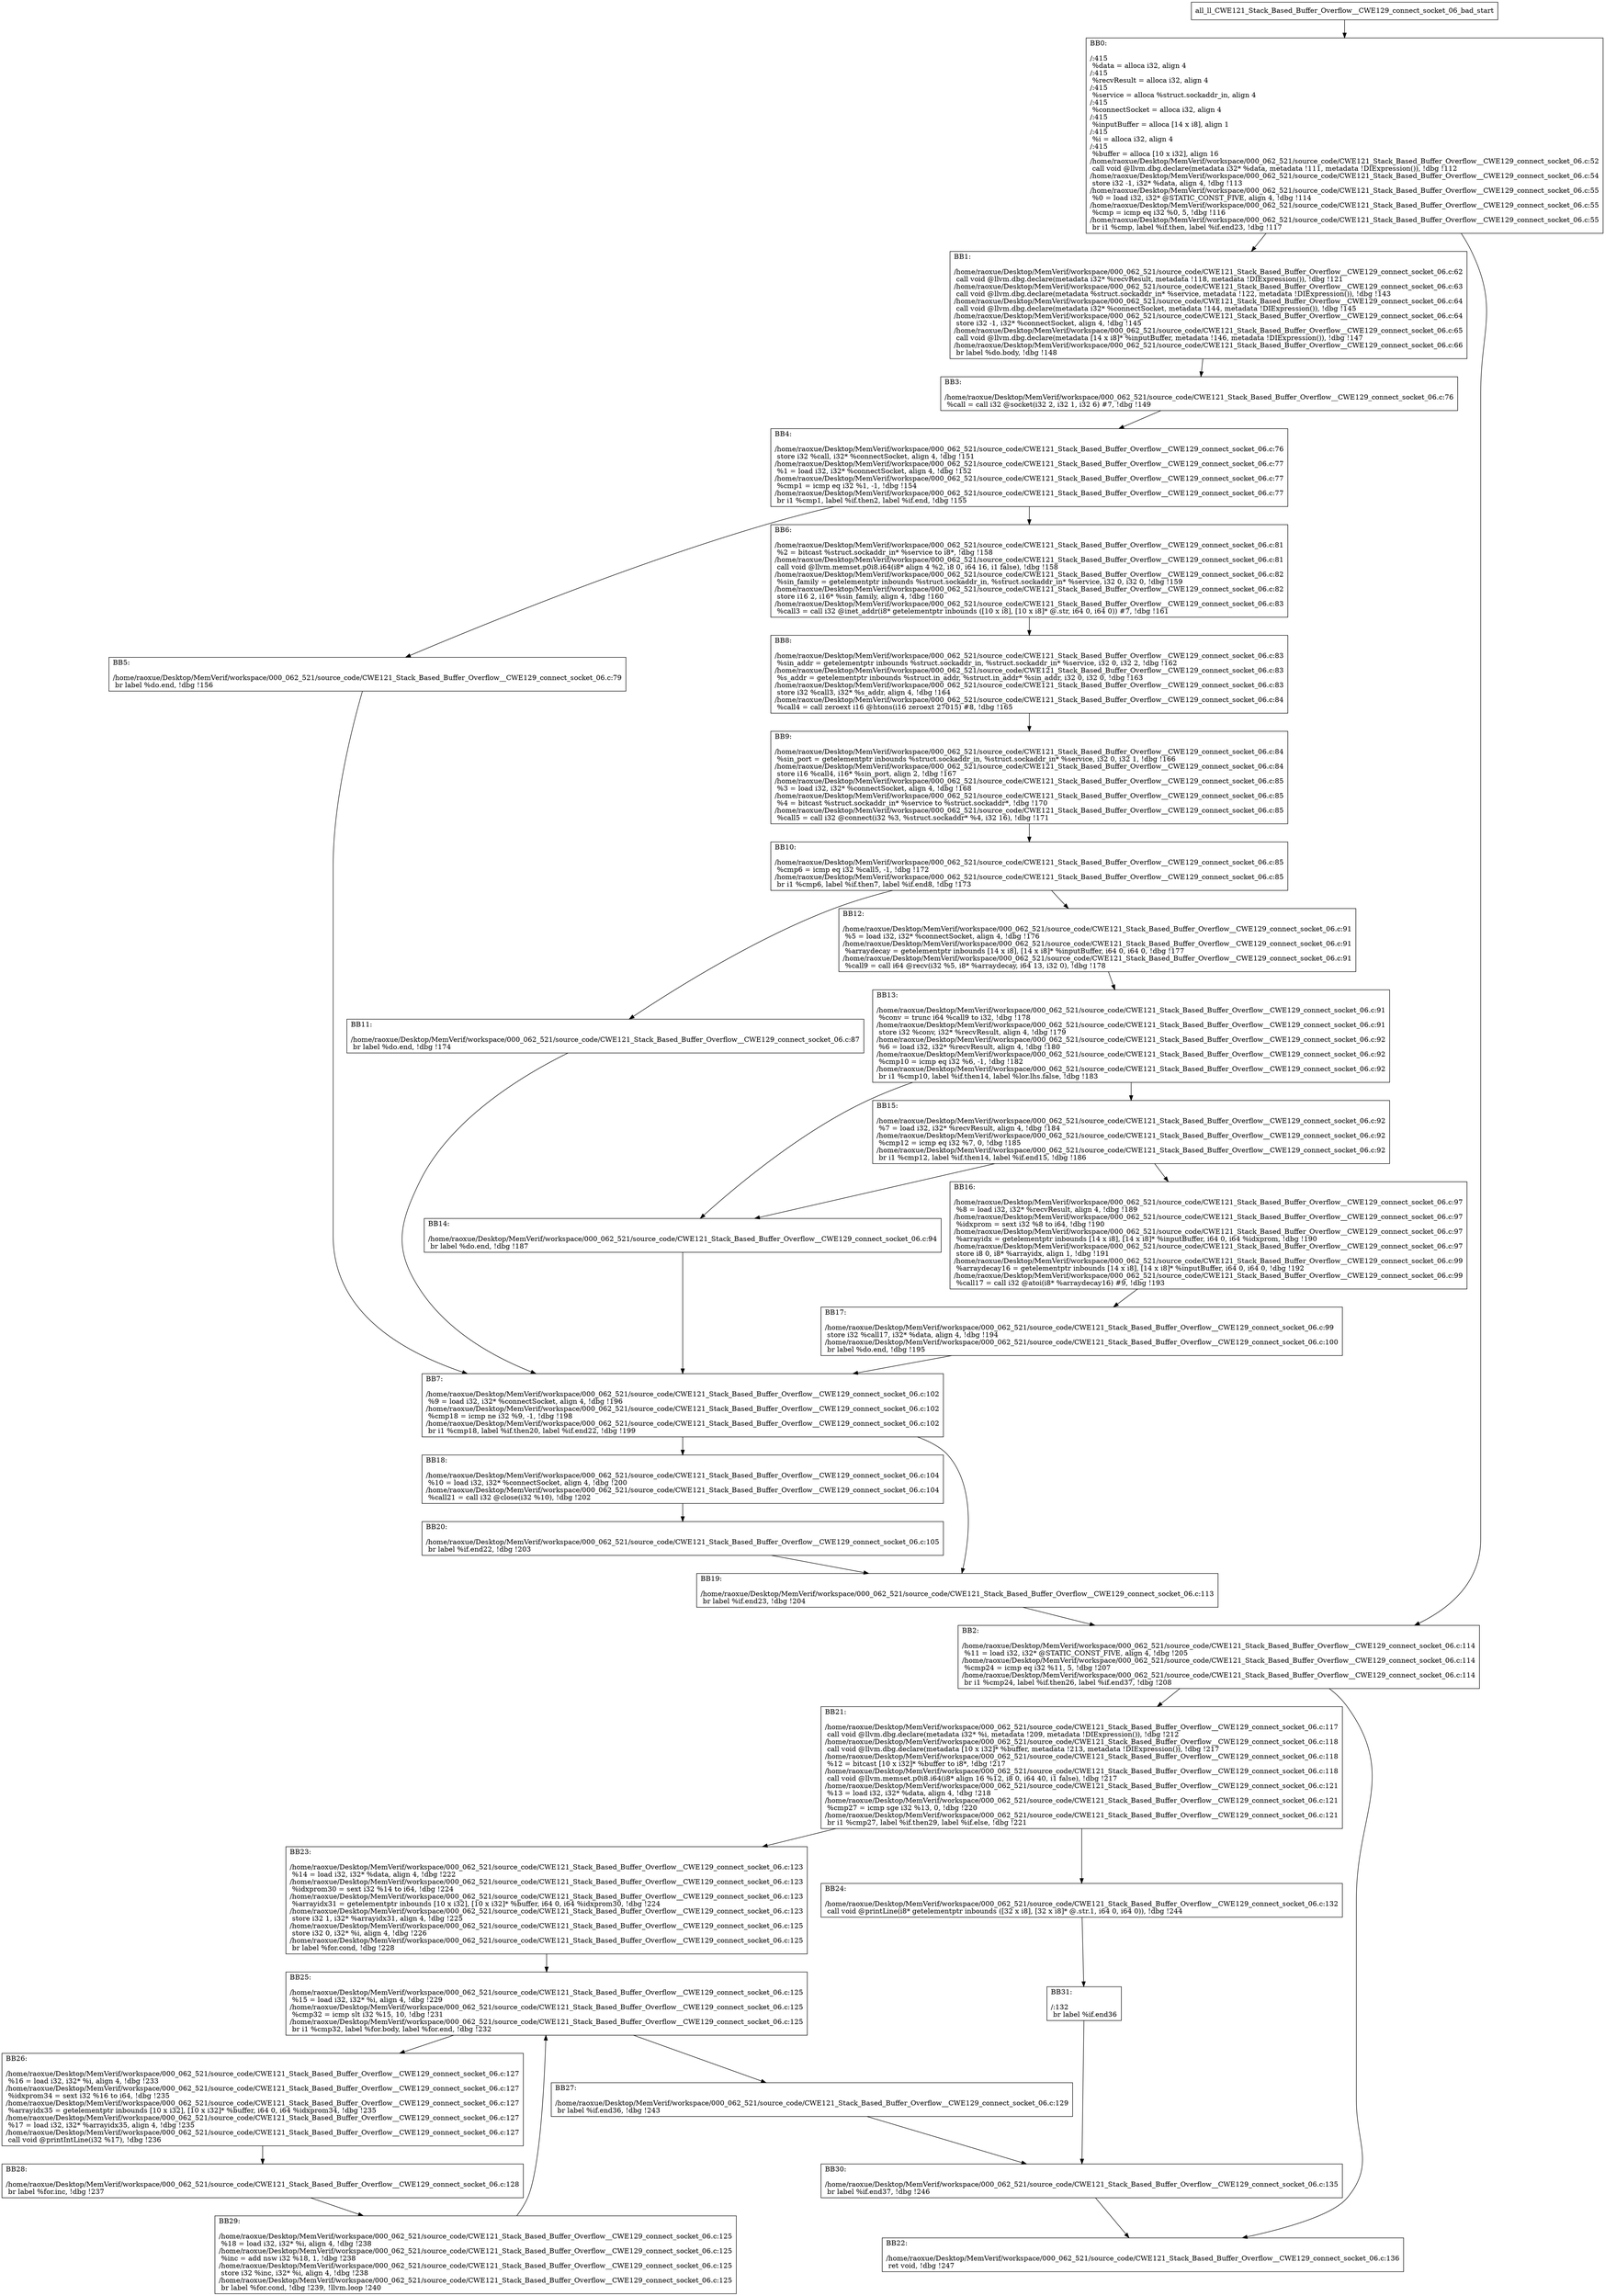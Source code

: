 digraph "CFG for'all_ll_CWE121_Stack_Based_Buffer_Overflow__CWE129_connect_socket_06_bad' function" {
	BBall_ll_CWE121_Stack_Based_Buffer_Overflow__CWE129_connect_socket_06_bad_start[shape=record,label="{all_ll_CWE121_Stack_Based_Buffer_Overflow__CWE129_connect_socket_06_bad_start}"];
	BBall_ll_CWE121_Stack_Based_Buffer_Overflow__CWE129_connect_socket_06_bad_start-> all_ll_CWE121_Stack_Based_Buffer_Overflow__CWE129_connect_socket_06_badBB0;
	all_ll_CWE121_Stack_Based_Buffer_Overflow__CWE129_connect_socket_06_badBB0 [shape=record, label="{BB0:\l\l/:415\l
  %data = alloca i32, align 4\l
/:415\l
  %recvResult = alloca i32, align 4\l
/:415\l
  %service = alloca %struct.sockaddr_in, align 4\l
/:415\l
  %connectSocket = alloca i32, align 4\l
/:415\l
  %inputBuffer = alloca [14 x i8], align 1\l
/:415\l
  %i = alloca i32, align 4\l
/:415\l
  %buffer = alloca [10 x i32], align 16\l
/home/raoxue/Desktop/MemVerif/workspace/000_062_521/source_code/CWE121_Stack_Based_Buffer_Overflow__CWE129_connect_socket_06.c:52\l
  call void @llvm.dbg.declare(metadata i32* %data, metadata !111, metadata !DIExpression()), !dbg !112\l
/home/raoxue/Desktop/MemVerif/workspace/000_062_521/source_code/CWE121_Stack_Based_Buffer_Overflow__CWE129_connect_socket_06.c:54\l
  store i32 -1, i32* %data, align 4, !dbg !113\l
/home/raoxue/Desktop/MemVerif/workspace/000_062_521/source_code/CWE121_Stack_Based_Buffer_Overflow__CWE129_connect_socket_06.c:55\l
  %0 = load i32, i32* @STATIC_CONST_FIVE, align 4, !dbg !114\l
/home/raoxue/Desktop/MemVerif/workspace/000_062_521/source_code/CWE121_Stack_Based_Buffer_Overflow__CWE129_connect_socket_06.c:55\l
  %cmp = icmp eq i32 %0, 5, !dbg !116\l
/home/raoxue/Desktop/MemVerif/workspace/000_062_521/source_code/CWE121_Stack_Based_Buffer_Overflow__CWE129_connect_socket_06.c:55\l
  br i1 %cmp, label %if.then, label %if.end23, !dbg !117\l
}"];
	all_ll_CWE121_Stack_Based_Buffer_Overflow__CWE129_connect_socket_06_badBB0-> all_ll_CWE121_Stack_Based_Buffer_Overflow__CWE129_connect_socket_06_badBB1;
	all_ll_CWE121_Stack_Based_Buffer_Overflow__CWE129_connect_socket_06_badBB0-> all_ll_CWE121_Stack_Based_Buffer_Overflow__CWE129_connect_socket_06_badBB2;
	all_ll_CWE121_Stack_Based_Buffer_Overflow__CWE129_connect_socket_06_badBB1 [shape=record, label="{BB1:\l\l/home/raoxue/Desktop/MemVerif/workspace/000_062_521/source_code/CWE121_Stack_Based_Buffer_Overflow__CWE129_connect_socket_06.c:62\l
  call void @llvm.dbg.declare(metadata i32* %recvResult, metadata !118, metadata !DIExpression()), !dbg !121\l
/home/raoxue/Desktop/MemVerif/workspace/000_062_521/source_code/CWE121_Stack_Based_Buffer_Overflow__CWE129_connect_socket_06.c:63\l
  call void @llvm.dbg.declare(metadata %struct.sockaddr_in* %service, metadata !122, metadata !DIExpression()), !dbg !143\l
/home/raoxue/Desktop/MemVerif/workspace/000_062_521/source_code/CWE121_Stack_Based_Buffer_Overflow__CWE129_connect_socket_06.c:64\l
  call void @llvm.dbg.declare(metadata i32* %connectSocket, metadata !144, metadata !DIExpression()), !dbg !145\l
/home/raoxue/Desktop/MemVerif/workspace/000_062_521/source_code/CWE121_Stack_Based_Buffer_Overflow__CWE129_connect_socket_06.c:64\l
  store i32 -1, i32* %connectSocket, align 4, !dbg !145\l
/home/raoxue/Desktop/MemVerif/workspace/000_062_521/source_code/CWE121_Stack_Based_Buffer_Overflow__CWE129_connect_socket_06.c:65\l
  call void @llvm.dbg.declare(metadata [14 x i8]* %inputBuffer, metadata !146, metadata !DIExpression()), !dbg !147\l
/home/raoxue/Desktop/MemVerif/workspace/000_062_521/source_code/CWE121_Stack_Based_Buffer_Overflow__CWE129_connect_socket_06.c:66\l
  br label %do.body, !dbg !148\l
}"];
	all_ll_CWE121_Stack_Based_Buffer_Overflow__CWE129_connect_socket_06_badBB1-> all_ll_CWE121_Stack_Based_Buffer_Overflow__CWE129_connect_socket_06_badBB3;
	all_ll_CWE121_Stack_Based_Buffer_Overflow__CWE129_connect_socket_06_badBB3 [shape=record, label="{BB3:\l\l/home/raoxue/Desktop/MemVerif/workspace/000_062_521/source_code/CWE121_Stack_Based_Buffer_Overflow__CWE129_connect_socket_06.c:76\l
  %call = call i32 @socket(i32 2, i32 1, i32 6) #7, !dbg !149\l
}"];
	all_ll_CWE121_Stack_Based_Buffer_Overflow__CWE129_connect_socket_06_badBB3-> all_ll_CWE121_Stack_Based_Buffer_Overflow__CWE129_connect_socket_06_badBB4;
	all_ll_CWE121_Stack_Based_Buffer_Overflow__CWE129_connect_socket_06_badBB4 [shape=record, label="{BB4:\l\l/home/raoxue/Desktop/MemVerif/workspace/000_062_521/source_code/CWE121_Stack_Based_Buffer_Overflow__CWE129_connect_socket_06.c:76\l
  store i32 %call, i32* %connectSocket, align 4, !dbg !151\l
/home/raoxue/Desktop/MemVerif/workspace/000_062_521/source_code/CWE121_Stack_Based_Buffer_Overflow__CWE129_connect_socket_06.c:77\l
  %1 = load i32, i32* %connectSocket, align 4, !dbg !152\l
/home/raoxue/Desktop/MemVerif/workspace/000_062_521/source_code/CWE121_Stack_Based_Buffer_Overflow__CWE129_connect_socket_06.c:77\l
  %cmp1 = icmp eq i32 %1, -1, !dbg !154\l
/home/raoxue/Desktop/MemVerif/workspace/000_062_521/source_code/CWE121_Stack_Based_Buffer_Overflow__CWE129_connect_socket_06.c:77\l
  br i1 %cmp1, label %if.then2, label %if.end, !dbg !155\l
}"];
	all_ll_CWE121_Stack_Based_Buffer_Overflow__CWE129_connect_socket_06_badBB4-> all_ll_CWE121_Stack_Based_Buffer_Overflow__CWE129_connect_socket_06_badBB5;
	all_ll_CWE121_Stack_Based_Buffer_Overflow__CWE129_connect_socket_06_badBB4-> all_ll_CWE121_Stack_Based_Buffer_Overflow__CWE129_connect_socket_06_badBB6;
	all_ll_CWE121_Stack_Based_Buffer_Overflow__CWE129_connect_socket_06_badBB5 [shape=record, label="{BB5:\l\l/home/raoxue/Desktop/MemVerif/workspace/000_062_521/source_code/CWE121_Stack_Based_Buffer_Overflow__CWE129_connect_socket_06.c:79\l
  br label %do.end, !dbg !156\l
}"];
	all_ll_CWE121_Stack_Based_Buffer_Overflow__CWE129_connect_socket_06_badBB5-> all_ll_CWE121_Stack_Based_Buffer_Overflow__CWE129_connect_socket_06_badBB7;
	all_ll_CWE121_Stack_Based_Buffer_Overflow__CWE129_connect_socket_06_badBB6 [shape=record, label="{BB6:\l\l/home/raoxue/Desktop/MemVerif/workspace/000_062_521/source_code/CWE121_Stack_Based_Buffer_Overflow__CWE129_connect_socket_06.c:81\l
  %2 = bitcast %struct.sockaddr_in* %service to i8*, !dbg !158\l
/home/raoxue/Desktop/MemVerif/workspace/000_062_521/source_code/CWE121_Stack_Based_Buffer_Overflow__CWE129_connect_socket_06.c:81\l
  call void @llvm.memset.p0i8.i64(i8* align 4 %2, i8 0, i64 16, i1 false), !dbg !158\l
/home/raoxue/Desktop/MemVerif/workspace/000_062_521/source_code/CWE121_Stack_Based_Buffer_Overflow__CWE129_connect_socket_06.c:82\l
  %sin_family = getelementptr inbounds %struct.sockaddr_in, %struct.sockaddr_in* %service, i32 0, i32 0, !dbg !159\l
/home/raoxue/Desktop/MemVerif/workspace/000_062_521/source_code/CWE121_Stack_Based_Buffer_Overflow__CWE129_connect_socket_06.c:82\l
  store i16 2, i16* %sin_family, align 4, !dbg !160\l
/home/raoxue/Desktop/MemVerif/workspace/000_062_521/source_code/CWE121_Stack_Based_Buffer_Overflow__CWE129_connect_socket_06.c:83\l
  %call3 = call i32 @inet_addr(i8* getelementptr inbounds ([10 x i8], [10 x i8]* @.str, i64 0, i64 0)) #7, !dbg !161\l
}"];
	all_ll_CWE121_Stack_Based_Buffer_Overflow__CWE129_connect_socket_06_badBB6-> all_ll_CWE121_Stack_Based_Buffer_Overflow__CWE129_connect_socket_06_badBB8;
	all_ll_CWE121_Stack_Based_Buffer_Overflow__CWE129_connect_socket_06_badBB8 [shape=record, label="{BB8:\l\l/home/raoxue/Desktop/MemVerif/workspace/000_062_521/source_code/CWE121_Stack_Based_Buffer_Overflow__CWE129_connect_socket_06.c:83\l
  %sin_addr = getelementptr inbounds %struct.sockaddr_in, %struct.sockaddr_in* %service, i32 0, i32 2, !dbg !162\l
/home/raoxue/Desktop/MemVerif/workspace/000_062_521/source_code/CWE121_Stack_Based_Buffer_Overflow__CWE129_connect_socket_06.c:83\l
  %s_addr = getelementptr inbounds %struct.in_addr, %struct.in_addr* %sin_addr, i32 0, i32 0, !dbg !163\l
/home/raoxue/Desktop/MemVerif/workspace/000_062_521/source_code/CWE121_Stack_Based_Buffer_Overflow__CWE129_connect_socket_06.c:83\l
  store i32 %call3, i32* %s_addr, align 4, !dbg !164\l
/home/raoxue/Desktop/MemVerif/workspace/000_062_521/source_code/CWE121_Stack_Based_Buffer_Overflow__CWE129_connect_socket_06.c:84\l
  %call4 = call zeroext i16 @htons(i16 zeroext 27015) #8, !dbg !165\l
}"];
	all_ll_CWE121_Stack_Based_Buffer_Overflow__CWE129_connect_socket_06_badBB8-> all_ll_CWE121_Stack_Based_Buffer_Overflow__CWE129_connect_socket_06_badBB9;
	all_ll_CWE121_Stack_Based_Buffer_Overflow__CWE129_connect_socket_06_badBB9 [shape=record, label="{BB9:\l\l/home/raoxue/Desktop/MemVerif/workspace/000_062_521/source_code/CWE121_Stack_Based_Buffer_Overflow__CWE129_connect_socket_06.c:84\l
  %sin_port = getelementptr inbounds %struct.sockaddr_in, %struct.sockaddr_in* %service, i32 0, i32 1, !dbg !166\l
/home/raoxue/Desktop/MemVerif/workspace/000_062_521/source_code/CWE121_Stack_Based_Buffer_Overflow__CWE129_connect_socket_06.c:84\l
  store i16 %call4, i16* %sin_port, align 2, !dbg !167\l
/home/raoxue/Desktop/MemVerif/workspace/000_062_521/source_code/CWE121_Stack_Based_Buffer_Overflow__CWE129_connect_socket_06.c:85\l
  %3 = load i32, i32* %connectSocket, align 4, !dbg !168\l
/home/raoxue/Desktop/MemVerif/workspace/000_062_521/source_code/CWE121_Stack_Based_Buffer_Overflow__CWE129_connect_socket_06.c:85\l
  %4 = bitcast %struct.sockaddr_in* %service to %struct.sockaddr*, !dbg !170\l
/home/raoxue/Desktop/MemVerif/workspace/000_062_521/source_code/CWE121_Stack_Based_Buffer_Overflow__CWE129_connect_socket_06.c:85\l
  %call5 = call i32 @connect(i32 %3, %struct.sockaddr* %4, i32 16), !dbg !171\l
}"];
	all_ll_CWE121_Stack_Based_Buffer_Overflow__CWE129_connect_socket_06_badBB9-> all_ll_CWE121_Stack_Based_Buffer_Overflow__CWE129_connect_socket_06_badBB10;
	all_ll_CWE121_Stack_Based_Buffer_Overflow__CWE129_connect_socket_06_badBB10 [shape=record, label="{BB10:\l\l/home/raoxue/Desktop/MemVerif/workspace/000_062_521/source_code/CWE121_Stack_Based_Buffer_Overflow__CWE129_connect_socket_06.c:85\l
  %cmp6 = icmp eq i32 %call5, -1, !dbg !172\l
/home/raoxue/Desktop/MemVerif/workspace/000_062_521/source_code/CWE121_Stack_Based_Buffer_Overflow__CWE129_connect_socket_06.c:85\l
  br i1 %cmp6, label %if.then7, label %if.end8, !dbg !173\l
}"];
	all_ll_CWE121_Stack_Based_Buffer_Overflow__CWE129_connect_socket_06_badBB10-> all_ll_CWE121_Stack_Based_Buffer_Overflow__CWE129_connect_socket_06_badBB11;
	all_ll_CWE121_Stack_Based_Buffer_Overflow__CWE129_connect_socket_06_badBB10-> all_ll_CWE121_Stack_Based_Buffer_Overflow__CWE129_connect_socket_06_badBB12;
	all_ll_CWE121_Stack_Based_Buffer_Overflow__CWE129_connect_socket_06_badBB11 [shape=record, label="{BB11:\l\l/home/raoxue/Desktop/MemVerif/workspace/000_062_521/source_code/CWE121_Stack_Based_Buffer_Overflow__CWE129_connect_socket_06.c:87\l
  br label %do.end, !dbg !174\l
}"];
	all_ll_CWE121_Stack_Based_Buffer_Overflow__CWE129_connect_socket_06_badBB11-> all_ll_CWE121_Stack_Based_Buffer_Overflow__CWE129_connect_socket_06_badBB7;
	all_ll_CWE121_Stack_Based_Buffer_Overflow__CWE129_connect_socket_06_badBB12 [shape=record, label="{BB12:\l\l/home/raoxue/Desktop/MemVerif/workspace/000_062_521/source_code/CWE121_Stack_Based_Buffer_Overflow__CWE129_connect_socket_06.c:91\l
  %5 = load i32, i32* %connectSocket, align 4, !dbg !176\l
/home/raoxue/Desktop/MemVerif/workspace/000_062_521/source_code/CWE121_Stack_Based_Buffer_Overflow__CWE129_connect_socket_06.c:91\l
  %arraydecay = getelementptr inbounds [14 x i8], [14 x i8]* %inputBuffer, i64 0, i64 0, !dbg !177\l
/home/raoxue/Desktop/MemVerif/workspace/000_062_521/source_code/CWE121_Stack_Based_Buffer_Overflow__CWE129_connect_socket_06.c:91\l
  %call9 = call i64 @recv(i32 %5, i8* %arraydecay, i64 13, i32 0), !dbg !178\l
}"];
	all_ll_CWE121_Stack_Based_Buffer_Overflow__CWE129_connect_socket_06_badBB12-> all_ll_CWE121_Stack_Based_Buffer_Overflow__CWE129_connect_socket_06_badBB13;
	all_ll_CWE121_Stack_Based_Buffer_Overflow__CWE129_connect_socket_06_badBB13 [shape=record, label="{BB13:\l\l/home/raoxue/Desktop/MemVerif/workspace/000_062_521/source_code/CWE121_Stack_Based_Buffer_Overflow__CWE129_connect_socket_06.c:91\l
  %conv = trunc i64 %call9 to i32, !dbg !178\l
/home/raoxue/Desktop/MemVerif/workspace/000_062_521/source_code/CWE121_Stack_Based_Buffer_Overflow__CWE129_connect_socket_06.c:91\l
  store i32 %conv, i32* %recvResult, align 4, !dbg !179\l
/home/raoxue/Desktop/MemVerif/workspace/000_062_521/source_code/CWE121_Stack_Based_Buffer_Overflow__CWE129_connect_socket_06.c:92\l
  %6 = load i32, i32* %recvResult, align 4, !dbg !180\l
/home/raoxue/Desktop/MemVerif/workspace/000_062_521/source_code/CWE121_Stack_Based_Buffer_Overflow__CWE129_connect_socket_06.c:92\l
  %cmp10 = icmp eq i32 %6, -1, !dbg !182\l
/home/raoxue/Desktop/MemVerif/workspace/000_062_521/source_code/CWE121_Stack_Based_Buffer_Overflow__CWE129_connect_socket_06.c:92\l
  br i1 %cmp10, label %if.then14, label %lor.lhs.false, !dbg !183\l
}"];
	all_ll_CWE121_Stack_Based_Buffer_Overflow__CWE129_connect_socket_06_badBB13-> all_ll_CWE121_Stack_Based_Buffer_Overflow__CWE129_connect_socket_06_badBB14;
	all_ll_CWE121_Stack_Based_Buffer_Overflow__CWE129_connect_socket_06_badBB13-> all_ll_CWE121_Stack_Based_Buffer_Overflow__CWE129_connect_socket_06_badBB15;
	all_ll_CWE121_Stack_Based_Buffer_Overflow__CWE129_connect_socket_06_badBB15 [shape=record, label="{BB15:\l\l/home/raoxue/Desktop/MemVerif/workspace/000_062_521/source_code/CWE121_Stack_Based_Buffer_Overflow__CWE129_connect_socket_06.c:92\l
  %7 = load i32, i32* %recvResult, align 4, !dbg !184\l
/home/raoxue/Desktop/MemVerif/workspace/000_062_521/source_code/CWE121_Stack_Based_Buffer_Overflow__CWE129_connect_socket_06.c:92\l
  %cmp12 = icmp eq i32 %7, 0, !dbg !185\l
/home/raoxue/Desktop/MemVerif/workspace/000_062_521/source_code/CWE121_Stack_Based_Buffer_Overflow__CWE129_connect_socket_06.c:92\l
  br i1 %cmp12, label %if.then14, label %if.end15, !dbg !186\l
}"];
	all_ll_CWE121_Stack_Based_Buffer_Overflow__CWE129_connect_socket_06_badBB15-> all_ll_CWE121_Stack_Based_Buffer_Overflow__CWE129_connect_socket_06_badBB14;
	all_ll_CWE121_Stack_Based_Buffer_Overflow__CWE129_connect_socket_06_badBB15-> all_ll_CWE121_Stack_Based_Buffer_Overflow__CWE129_connect_socket_06_badBB16;
	all_ll_CWE121_Stack_Based_Buffer_Overflow__CWE129_connect_socket_06_badBB14 [shape=record, label="{BB14:\l\l/home/raoxue/Desktop/MemVerif/workspace/000_062_521/source_code/CWE121_Stack_Based_Buffer_Overflow__CWE129_connect_socket_06.c:94\l
  br label %do.end, !dbg !187\l
}"];
	all_ll_CWE121_Stack_Based_Buffer_Overflow__CWE129_connect_socket_06_badBB14-> all_ll_CWE121_Stack_Based_Buffer_Overflow__CWE129_connect_socket_06_badBB7;
	all_ll_CWE121_Stack_Based_Buffer_Overflow__CWE129_connect_socket_06_badBB16 [shape=record, label="{BB16:\l\l/home/raoxue/Desktop/MemVerif/workspace/000_062_521/source_code/CWE121_Stack_Based_Buffer_Overflow__CWE129_connect_socket_06.c:97\l
  %8 = load i32, i32* %recvResult, align 4, !dbg !189\l
/home/raoxue/Desktop/MemVerif/workspace/000_062_521/source_code/CWE121_Stack_Based_Buffer_Overflow__CWE129_connect_socket_06.c:97\l
  %idxprom = sext i32 %8 to i64, !dbg !190\l
/home/raoxue/Desktop/MemVerif/workspace/000_062_521/source_code/CWE121_Stack_Based_Buffer_Overflow__CWE129_connect_socket_06.c:97\l
  %arrayidx = getelementptr inbounds [14 x i8], [14 x i8]* %inputBuffer, i64 0, i64 %idxprom, !dbg !190\l
/home/raoxue/Desktop/MemVerif/workspace/000_062_521/source_code/CWE121_Stack_Based_Buffer_Overflow__CWE129_connect_socket_06.c:97\l
  store i8 0, i8* %arrayidx, align 1, !dbg !191\l
/home/raoxue/Desktop/MemVerif/workspace/000_062_521/source_code/CWE121_Stack_Based_Buffer_Overflow__CWE129_connect_socket_06.c:99\l
  %arraydecay16 = getelementptr inbounds [14 x i8], [14 x i8]* %inputBuffer, i64 0, i64 0, !dbg !192\l
/home/raoxue/Desktop/MemVerif/workspace/000_062_521/source_code/CWE121_Stack_Based_Buffer_Overflow__CWE129_connect_socket_06.c:99\l
  %call17 = call i32 @atoi(i8* %arraydecay16) #9, !dbg !193\l
}"];
	all_ll_CWE121_Stack_Based_Buffer_Overflow__CWE129_connect_socket_06_badBB16-> all_ll_CWE121_Stack_Based_Buffer_Overflow__CWE129_connect_socket_06_badBB17;
	all_ll_CWE121_Stack_Based_Buffer_Overflow__CWE129_connect_socket_06_badBB17 [shape=record, label="{BB17:\l\l/home/raoxue/Desktop/MemVerif/workspace/000_062_521/source_code/CWE121_Stack_Based_Buffer_Overflow__CWE129_connect_socket_06.c:99\l
  store i32 %call17, i32* %data, align 4, !dbg !194\l
/home/raoxue/Desktop/MemVerif/workspace/000_062_521/source_code/CWE121_Stack_Based_Buffer_Overflow__CWE129_connect_socket_06.c:100\l
  br label %do.end, !dbg !195\l
}"];
	all_ll_CWE121_Stack_Based_Buffer_Overflow__CWE129_connect_socket_06_badBB17-> all_ll_CWE121_Stack_Based_Buffer_Overflow__CWE129_connect_socket_06_badBB7;
	all_ll_CWE121_Stack_Based_Buffer_Overflow__CWE129_connect_socket_06_badBB7 [shape=record, label="{BB7:\l\l/home/raoxue/Desktop/MemVerif/workspace/000_062_521/source_code/CWE121_Stack_Based_Buffer_Overflow__CWE129_connect_socket_06.c:102\l
  %9 = load i32, i32* %connectSocket, align 4, !dbg !196\l
/home/raoxue/Desktop/MemVerif/workspace/000_062_521/source_code/CWE121_Stack_Based_Buffer_Overflow__CWE129_connect_socket_06.c:102\l
  %cmp18 = icmp ne i32 %9, -1, !dbg !198\l
/home/raoxue/Desktop/MemVerif/workspace/000_062_521/source_code/CWE121_Stack_Based_Buffer_Overflow__CWE129_connect_socket_06.c:102\l
  br i1 %cmp18, label %if.then20, label %if.end22, !dbg !199\l
}"];
	all_ll_CWE121_Stack_Based_Buffer_Overflow__CWE129_connect_socket_06_badBB7-> all_ll_CWE121_Stack_Based_Buffer_Overflow__CWE129_connect_socket_06_badBB18;
	all_ll_CWE121_Stack_Based_Buffer_Overflow__CWE129_connect_socket_06_badBB7-> all_ll_CWE121_Stack_Based_Buffer_Overflow__CWE129_connect_socket_06_badBB19;
	all_ll_CWE121_Stack_Based_Buffer_Overflow__CWE129_connect_socket_06_badBB18 [shape=record, label="{BB18:\l\l/home/raoxue/Desktop/MemVerif/workspace/000_062_521/source_code/CWE121_Stack_Based_Buffer_Overflow__CWE129_connect_socket_06.c:104\l
  %10 = load i32, i32* %connectSocket, align 4, !dbg !200\l
/home/raoxue/Desktop/MemVerif/workspace/000_062_521/source_code/CWE121_Stack_Based_Buffer_Overflow__CWE129_connect_socket_06.c:104\l
  %call21 = call i32 @close(i32 %10), !dbg !202\l
}"];
	all_ll_CWE121_Stack_Based_Buffer_Overflow__CWE129_connect_socket_06_badBB18-> all_ll_CWE121_Stack_Based_Buffer_Overflow__CWE129_connect_socket_06_badBB20;
	all_ll_CWE121_Stack_Based_Buffer_Overflow__CWE129_connect_socket_06_badBB20 [shape=record, label="{BB20:\l\l/home/raoxue/Desktop/MemVerif/workspace/000_062_521/source_code/CWE121_Stack_Based_Buffer_Overflow__CWE129_connect_socket_06.c:105\l
  br label %if.end22, !dbg !203\l
}"];
	all_ll_CWE121_Stack_Based_Buffer_Overflow__CWE129_connect_socket_06_badBB20-> all_ll_CWE121_Stack_Based_Buffer_Overflow__CWE129_connect_socket_06_badBB19;
	all_ll_CWE121_Stack_Based_Buffer_Overflow__CWE129_connect_socket_06_badBB19 [shape=record, label="{BB19:\l\l/home/raoxue/Desktop/MemVerif/workspace/000_062_521/source_code/CWE121_Stack_Based_Buffer_Overflow__CWE129_connect_socket_06.c:113\l
  br label %if.end23, !dbg !204\l
}"];
	all_ll_CWE121_Stack_Based_Buffer_Overflow__CWE129_connect_socket_06_badBB19-> all_ll_CWE121_Stack_Based_Buffer_Overflow__CWE129_connect_socket_06_badBB2;
	all_ll_CWE121_Stack_Based_Buffer_Overflow__CWE129_connect_socket_06_badBB2 [shape=record, label="{BB2:\l\l/home/raoxue/Desktop/MemVerif/workspace/000_062_521/source_code/CWE121_Stack_Based_Buffer_Overflow__CWE129_connect_socket_06.c:114\l
  %11 = load i32, i32* @STATIC_CONST_FIVE, align 4, !dbg !205\l
/home/raoxue/Desktop/MemVerif/workspace/000_062_521/source_code/CWE121_Stack_Based_Buffer_Overflow__CWE129_connect_socket_06.c:114\l
  %cmp24 = icmp eq i32 %11, 5, !dbg !207\l
/home/raoxue/Desktop/MemVerif/workspace/000_062_521/source_code/CWE121_Stack_Based_Buffer_Overflow__CWE129_connect_socket_06.c:114\l
  br i1 %cmp24, label %if.then26, label %if.end37, !dbg !208\l
}"];
	all_ll_CWE121_Stack_Based_Buffer_Overflow__CWE129_connect_socket_06_badBB2-> all_ll_CWE121_Stack_Based_Buffer_Overflow__CWE129_connect_socket_06_badBB21;
	all_ll_CWE121_Stack_Based_Buffer_Overflow__CWE129_connect_socket_06_badBB2-> all_ll_CWE121_Stack_Based_Buffer_Overflow__CWE129_connect_socket_06_badBB22;
	all_ll_CWE121_Stack_Based_Buffer_Overflow__CWE129_connect_socket_06_badBB21 [shape=record, label="{BB21:\l\l/home/raoxue/Desktop/MemVerif/workspace/000_062_521/source_code/CWE121_Stack_Based_Buffer_Overflow__CWE129_connect_socket_06.c:117\l
  call void @llvm.dbg.declare(metadata i32* %i, metadata !209, metadata !DIExpression()), !dbg !212\l
/home/raoxue/Desktop/MemVerif/workspace/000_062_521/source_code/CWE121_Stack_Based_Buffer_Overflow__CWE129_connect_socket_06.c:118\l
  call void @llvm.dbg.declare(metadata [10 x i32]* %buffer, metadata !213, metadata !DIExpression()), !dbg !217\l
/home/raoxue/Desktop/MemVerif/workspace/000_062_521/source_code/CWE121_Stack_Based_Buffer_Overflow__CWE129_connect_socket_06.c:118\l
  %12 = bitcast [10 x i32]* %buffer to i8*, !dbg !217\l
/home/raoxue/Desktop/MemVerif/workspace/000_062_521/source_code/CWE121_Stack_Based_Buffer_Overflow__CWE129_connect_socket_06.c:118\l
  call void @llvm.memset.p0i8.i64(i8* align 16 %12, i8 0, i64 40, i1 false), !dbg !217\l
/home/raoxue/Desktop/MemVerif/workspace/000_062_521/source_code/CWE121_Stack_Based_Buffer_Overflow__CWE129_connect_socket_06.c:121\l
  %13 = load i32, i32* %data, align 4, !dbg !218\l
/home/raoxue/Desktop/MemVerif/workspace/000_062_521/source_code/CWE121_Stack_Based_Buffer_Overflow__CWE129_connect_socket_06.c:121\l
  %cmp27 = icmp sge i32 %13, 0, !dbg !220\l
/home/raoxue/Desktop/MemVerif/workspace/000_062_521/source_code/CWE121_Stack_Based_Buffer_Overflow__CWE129_connect_socket_06.c:121\l
  br i1 %cmp27, label %if.then29, label %if.else, !dbg !221\l
}"];
	all_ll_CWE121_Stack_Based_Buffer_Overflow__CWE129_connect_socket_06_badBB21-> all_ll_CWE121_Stack_Based_Buffer_Overflow__CWE129_connect_socket_06_badBB23;
	all_ll_CWE121_Stack_Based_Buffer_Overflow__CWE129_connect_socket_06_badBB21-> all_ll_CWE121_Stack_Based_Buffer_Overflow__CWE129_connect_socket_06_badBB24;
	all_ll_CWE121_Stack_Based_Buffer_Overflow__CWE129_connect_socket_06_badBB23 [shape=record, label="{BB23:\l\l/home/raoxue/Desktop/MemVerif/workspace/000_062_521/source_code/CWE121_Stack_Based_Buffer_Overflow__CWE129_connect_socket_06.c:123\l
  %14 = load i32, i32* %data, align 4, !dbg !222\l
/home/raoxue/Desktop/MemVerif/workspace/000_062_521/source_code/CWE121_Stack_Based_Buffer_Overflow__CWE129_connect_socket_06.c:123\l
  %idxprom30 = sext i32 %14 to i64, !dbg !224\l
/home/raoxue/Desktop/MemVerif/workspace/000_062_521/source_code/CWE121_Stack_Based_Buffer_Overflow__CWE129_connect_socket_06.c:123\l
  %arrayidx31 = getelementptr inbounds [10 x i32], [10 x i32]* %buffer, i64 0, i64 %idxprom30, !dbg !224\l
/home/raoxue/Desktop/MemVerif/workspace/000_062_521/source_code/CWE121_Stack_Based_Buffer_Overflow__CWE129_connect_socket_06.c:123\l
  store i32 1, i32* %arrayidx31, align 4, !dbg !225\l
/home/raoxue/Desktop/MemVerif/workspace/000_062_521/source_code/CWE121_Stack_Based_Buffer_Overflow__CWE129_connect_socket_06.c:125\l
  store i32 0, i32* %i, align 4, !dbg !226\l
/home/raoxue/Desktop/MemVerif/workspace/000_062_521/source_code/CWE121_Stack_Based_Buffer_Overflow__CWE129_connect_socket_06.c:125\l
  br label %for.cond, !dbg !228\l
}"];
	all_ll_CWE121_Stack_Based_Buffer_Overflow__CWE129_connect_socket_06_badBB23-> all_ll_CWE121_Stack_Based_Buffer_Overflow__CWE129_connect_socket_06_badBB25;
	all_ll_CWE121_Stack_Based_Buffer_Overflow__CWE129_connect_socket_06_badBB25 [shape=record, label="{BB25:\l\l/home/raoxue/Desktop/MemVerif/workspace/000_062_521/source_code/CWE121_Stack_Based_Buffer_Overflow__CWE129_connect_socket_06.c:125\l
  %15 = load i32, i32* %i, align 4, !dbg !229\l
/home/raoxue/Desktop/MemVerif/workspace/000_062_521/source_code/CWE121_Stack_Based_Buffer_Overflow__CWE129_connect_socket_06.c:125\l
  %cmp32 = icmp slt i32 %15, 10, !dbg !231\l
/home/raoxue/Desktop/MemVerif/workspace/000_062_521/source_code/CWE121_Stack_Based_Buffer_Overflow__CWE129_connect_socket_06.c:125\l
  br i1 %cmp32, label %for.body, label %for.end, !dbg !232\l
}"];
	all_ll_CWE121_Stack_Based_Buffer_Overflow__CWE129_connect_socket_06_badBB25-> all_ll_CWE121_Stack_Based_Buffer_Overflow__CWE129_connect_socket_06_badBB26;
	all_ll_CWE121_Stack_Based_Buffer_Overflow__CWE129_connect_socket_06_badBB25-> all_ll_CWE121_Stack_Based_Buffer_Overflow__CWE129_connect_socket_06_badBB27;
	all_ll_CWE121_Stack_Based_Buffer_Overflow__CWE129_connect_socket_06_badBB26 [shape=record, label="{BB26:\l\l/home/raoxue/Desktop/MemVerif/workspace/000_062_521/source_code/CWE121_Stack_Based_Buffer_Overflow__CWE129_connect_socket_06.c:127\l
  %16 = load i32, i32* %i, align 4, !dbg !233\l
/home/raoxue/Desktop/MemVerif/workspace/000_062_521/source_code/CWE121_Stack_Based_Buffer_Overflow__CWE129_connect_socket_06.c:127\l
  %idxprom34 = sext i32 %16 to i64, !dbg !235\l
/home/raoxue/Desktop/MemVerif/workspace/000_062_521/source_code/CWE121_Stack_Based_Buffer_Overflow__CWE129_connect_socket_06.c:127\l
  %arrayidx35 = getelementptr inbounds [10 x i32], [10 x i32]* %buffer, i64 0, i64 %idxprom34, !dbg !235\l
/home/raoxue/Desktop/MemVerif/workspace/000_062_521/source_code/CWE121_Stack_Based_Buffer_Overflow__CWE129_connect_socket_06.c:127\l
  %17 = load i32, i32* %arrayidx35, align 4, !dbg !235\l
/home/raoxue/Desktop/MemVerif/workspace/000_062_521/source_code/CWE121_Stack_Based_Buffer_Overflow__CWE129_connect_socket_06.c:127\l
  call void @printIntLine(i32 %17), !dbg !236\l
}"];
	all_ll_CWE121_Stack_Based_Buffer_Overflow__CWE129_connect_socket_06_badBB26-> all_ll_CWE121_Stack_Based_Buffer_Overflow__CWE129_connect_socket_06_badBB28;
	all_ll_CWE121_Stack_Based_Buffer_Overflow__CWE129_connect_socket_06_badBB28 [shape=record, label="{BB28:\l\l/home/raoxue/Desktop/MemVerif/workspace/000_062_521/source_code/CWE121_Stack_Based_Buffer_Overflow__CWE129_connect_socket_06.c:128\l
  br label %for.inc, !dbg !237\l
}"];
	all_ll_CWE121_Stack_Based_Buffer_Overflow__CWE129_connect_socket_06_badBB28-> all_ll_CWE121_Stack_Based_Buffer_Overflow__CWE129_connect_socket_06_badBB29;
	all_ll_CWE121_Stack_Based_Buffer_Overflow__CWE129_connect_socket_06_badBB29 [shape=record, label="{BB29:\l\l/home/raoxue/Desktop/MemVerif/workspace/000_062_521/source_code/CWE121_Stack_Based_Buffer_Overflow__CWE129_connect_socket_06.c:125\l
  %18 = load i32, i32* %i, align 4, !dbg !238\l
/home/raoxue/Desktop/MemVerif/workspace/000_062_521/source_code/CWE121_Stack_Based_Buffer_Overflow__CWE129_connect_socket_06.c:125\l
  %inc = add nsw i32 %18, 1, !dbg !238\l
/home/raoxue/Desktop/MemVerif/workspace/000_062_521/source_code/CWE121_Stack_Based_Buffer_Overflow__CWE129_connect_socket_06.c:125\l
  store i32 %inc, i32* %i, align 4, !dbg !238\l
/home/raoxue/Desktop/MemVerif/workspace/000_062_521/source_code/CWE121_Stack_Based_Buffer_Overflow__CWE129_connect_socket_06.c:125\l
  br label %for.cond, !dbg !239, !llvm.loop !240\l
}"];
	all_ll_CWE121_Stack_Based_Buffer_Overflow__CWE129_connect_socket_06_badBB29-> all_ll_CWE121_Stack_Based_Buffer_Overflow__CWE129_connect_socket_06_badBB25;
	all_ll_CWE121_Stack_Based_Buffer_Overflow__CWE129_connect_socket_06_badBB27 [shape=record, label="{BB27:\l\l/home/raoxue/Desktop/MemVerif/workspace/000_062_521/source_code/CWE121_Stack_Based_Buffer_Overflow__CWE129_connect_socket_06.c:129\l
  br label %if.end36, !dbg !243\l
}"];
	all_ll_CWE121_Stack_Based_Buffer_Overflow__CWE129_connect_socket_06_badBB27-> all_ll_CWE121_Stack_Based_Buffer_Overflow__CWE129_connect_socket_06_badBB30;
	all_ll_CWE121_Stack_Based_Buffer_Overflow__CWE129_connect_socket_06_badBB24 [shape=record, label="{BB24:\l\l/home/raoxue/Desktop/MemVerif/workspace/000_062_521/source_code/CWE121_Stack_Based_Buffer_Overflow__CWE129_connect_socket_06.c:132\l
  call void @printLine(i8* getelementptr inbounds ([32 x i8], [32 x i8]* @.str.1, i64 0, i64 0)), !dbg !244\l
}"];
	all_ll_CWE121_Stack_Based_Buffer_Overflow__CWE129_connect_socket_06_badBB24-> all_ll_CWE121_Stack_Based_Buffer_Overflow__CWE129_connect_socket_06_badBB31;
	all_ll_CWE121_Stack_Based_Buffer_Overflow__CWE129_connect_socket_06_badBB31 [shape=record, label="{BB31:\l\l/:132\l
  br label %if.end36\l
}"];
	all_ll_CWE121_Stack_Based_Buffer_Overflow__CWE129_connect_socket_06_badBB31-> all_ll_CWE121_Stack_Based_Buffer_Overflow__CWE129_connect_socket_06_badBB30;
	all_ll_CWE121_Stack_Based_Buffer_Overflow__CWE129_connect_socket_06_badBB30 [shape=record, label="{BB30:\l\l/home/raoxue/Desktop/MemVerif/workspace/000_062_521/source_code/CWE121_Stack_Based_Buffer_Overflow__CWE129_connect_socket_06.c:135\l
  br label %if.end37, !dbg !246\l
}"];
	all_ll_CWE121_Stack_Based_Buffer_Overflow__CWE129_connect_socket_06_badBB30-> all_ll_CWE121_Stack_Based_Buffer_Overflow__CWE129_connect_socket_06_badBB22;
	all_ll_CWE121_Stack_Based_Buffer_Overflow__CWE129_connect_socket_06_badBB22 [shape=record, label="{BB22:\l\l/home/raoxue/Desktop/MemVerif/workspace/000_062_521/source_code/CWE121_Stack_Based_Buffer_Overflow__CWE129_connect_socket_06.c:136\l
  ret void, !dbg !247\l
}"];
}
